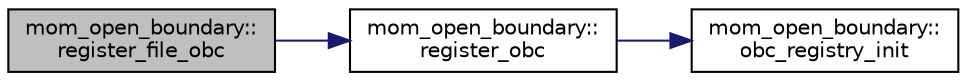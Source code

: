 digraph "mom_open_boundary::register_file_obc"
{
 // INTERACTIVE_SVG=YES
 // LATEX_PDF_SIZE
  edge [fontname="Helvetica",fontsize="10",labelfontname="Helvetica",labelfontsize="10"];
  node [fontname="Helvetica",fontsize="10",shape=record];
  rankdir="LR";
  Node1 [label="mom_open_boundary::\lregister_file_obc",height=0.2,width=0.4,color="black", fillcolor="grey75", style="filled", fontcolor="black",tooltip="Add file to OBC registry."];
  Node1 -> Node2 [color="midnightblue",fontsize="10",style="solid",fontname="Helvetica"];
  Node2 [label="mom_open_boundary::\lregister_obc",height=0.2,width=0.4,color="black", fillcolor="white", style="filled",URL="$namespacemom__open__boundary.html#a8e0e22d829c122134f039228c6f1c7fb",tooltip="register open boundary objects for boundary updates."];
  Node2 -> Node3 [color="midnightblue",fontsize="10",style="solid",fontname="Helvetica"];
  Node3 [label="mom_open_boundary::\lobc_registry_init",height=0.2,width=0.4,color="black", fillcolor="white", style="filled",URL="$namespacemom__open__boundary.html#a0a6e28bbfec6ab82bfe2fd2848902945",tooltip="This routine include declares and sets the variable \"version\"."];
}

